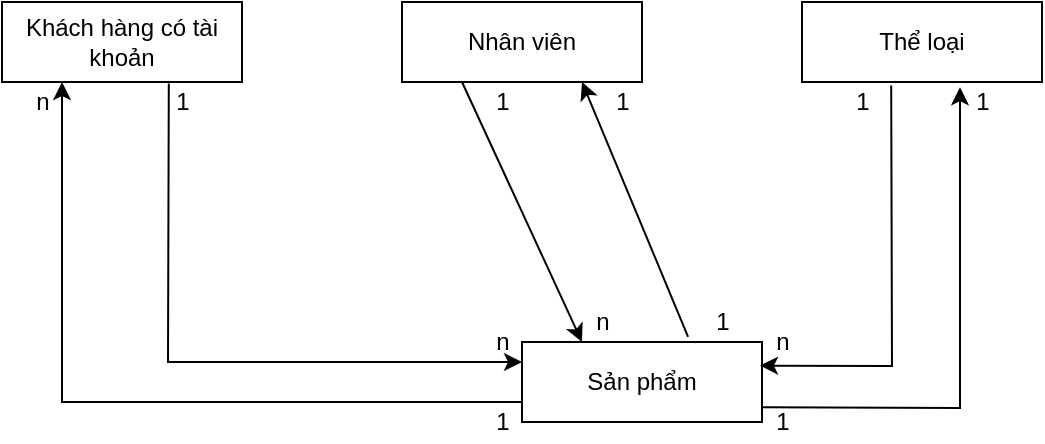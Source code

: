 <mxfile version="15.9.6" type="github">
  <diagram id="RaSla2Lv3LTi6tBxDgmO" name="Page-1">
    <mxGraphModel dx="577" dy="461" grid="1" gridSize="10" guides="1" tooltips="1" connect="1" arrows="1" fold="1" page="1" pageScale="1" pageWidth="827" pageHeight="1169" math="0" shadow="0">
      <root>
        <mxCell id="0" />
        <mxCell id="1" parent="0" />
        <mxCell id="3iLbvf-cjYBncTffj65O-1" value="Khách hàng có tài khoản" style="rounded=0;whiteSpace=wrap;html=1;" vertex="1" parent="1">
          <mxGeometry x="110" y="120" width="120" height="40" as="geometry" />
        </mxCell>
        <mxCell id="3iLbvf-cjYBncTffj65O-2" value="Nhân viên" style="rounded=0;whiteSpace=wrap;html=1;" vertex="1" parent="1">
          <mxGeometry x="310" y="120" width="120" height="40" as="geometry" />
        </mxCell>
        <mxCell id="3iLbvf-cjYBncTffj65O-3" value="Thể loại" style="rounded=0;whiteSpace=wrap;html=1;" vertex="1" parent="1">
          <mxGeometry x="510" y="120" width="120" height="40" as="geometry" />
        </mxCell>
        <mxCell id="3iLbvf-cjYBncTffj65O-4" value="Sản phẩm" style="rounded=0;whiteSpace=wrap;html=1;" vertex="1" parent="1">
          <mxGeometry x="370" y="290" width="120" height="40" as="geometry" />
        </mxCell>
        <mxCell id="3iLbvf-cjYBncTffj65O-5" value="" style="endArrow=classic;html=1;rounded=0;entryX=0.25;entryY=0;entryDx=0;entryDy=0;exitX=0.25;exitY=1;exitDx=0;exitDy=0;" edge="1" parent="1" source="3iLbvf-cjYBncTffj65O-2" target="3iLbvf-cjYBncTffj65O-4">
          <mxGeometry width="50" height="50" relative="1" as="geometry">
            <mxPoint x="370" y="230" as="sourcePoint" />
            <mxPoint x="420" y="180" as="targetPoint" />
          </mxGeometry>
        </mxCell>
        <mxCell id="3iLbvf-cjYBncTffj65O-6" value="1" style="text;html=1;align=center;verticalAlign=middle;resizable=0;points=[];autosize=1;strokeColor=none;fillColor=none;" vertex="1" parent="1">
          <mxGeometry x="350" y="160" width="20" height="20" as="geometry" />
        </mxCell>
        <mxCell id="3iLbvf-cjYBncTffj65O-7" value="n" style="text;html=1;align=center;verticalAlign=middle;resizable=0;points=[];autosize=1;strokeColor=none;fillColor=none;" vertex="1" parent="1">
          <mxGeometry x="400" y="270" width="20" height="20" as="geometry" />
        </mxCell>
        <mxCell id="3iLbvf-cjYBncTffj65O-8" value="" style="endArrow=classic;html=1;rounded=0;entryX=0.75;entryY=1;entryDx=0;entryDy=0;exitX=0.692;exitY=-0.065;exitDx=0;exitDy=0;exitPerimeter=0;" edge="1" parent="1" source="3iLbvf-cjYBncTffj65O-4" target="3iLbvf-cjYBncTffj65O-2">
          <mxGeometry width="50" height="50" relative="1" as="geometry">
            <mxPoint x="390" y="230" as="sourcePoint" />
            <mxPoint x="420" y="180" as="targetPoint" />
          </mxGeometry>
        </mxCell>
        <mxCell id="3iLbvf-cjYBncTffj65O-9" value="1" style="text;html=1;align=center;verticalAlign=middle;resizable=0;points=[];autosize=1;strokeColor=none;fillColor=none;" vertex="1" parent="1">
          <mxGeometry x="410" y="160" width="20" height="20" as="geometry" />
        </mxCell>
        <mxCell id="3iLbvf-cjYBncTffj65O-10" value="1" style="text;html=1;align=center;verticalAlign=middle;resizable=0;points=[];autosize=1;strokeColor=none;fillColor=none;" vertex="1" parent="1">
          <mxGeometry x="460" y="270" width="20" height="20" as="geometry" />
        </mxCell>
        <mxCell id="3iLbvf-cjYBncTffj65O-11" value="1" style="text;html=1;align=center;verticalAlign=middle;resizable=0;points=[];autosize=1;strokeColor=none;fillColor=none;" vertex="1" parent="1">
          <mxGeometry x="530" y="160" width="20" height="20" as="geometry" />
        </mxCell>
        <mxCell id="3iLbvf-cjYBncTffj65O-12" value="1" style="text;html=1;align=center;verticalAlign=middle;resizable=0;points=[];autosize=1;strokeColor=none;fillColor=none;" vertex="1" parent="1">
          <mxGeometry x="590" y="160" width="20" height="20" as="geometry" />
        </mxCell>
        <mxCell id="3iLbvf-cjYBncTffj65O-13" value="1" style="text;html=1;align=center;verticalAlign=middle;resizable=0;points=[];autosize=1;strokeColor=none;fillColor=none;" vertex="1" parent="1">
          <mxGeometry x="490" y="320" width="20" height="20" as="geometry" />
        </mxCell>
        <mxCell id="3iLbvf-cjYBncTffj65O-14" value="n" style="text;html=1;align=center;verticalAlign=middle;resizable=0;points=[];autosize=1;strokeColor=none;fillColor=none;" vertex="1" parent="1">
          <mxGeometry x="490" y="280" width="20" height="20" as="geometry" />
        </mxCell>
        <mxCell id="3iLbvf-cjYBncTffj65O-15" value="" style="endArrow=classic;html=1;rounded=0;entryX=-0.05;entryY=0.13;entryDx=0;entryDy=0;entryPerimeter=0;exitX=-0.01;exitY=0.13;exitDx=0;exitDy=0;exitPerimeter=0;" edge="1" parent="1" source="3iLbvf-cjYBncTffj65O-13" target="3iLbvf-cjYBncTffj65O-12">
          <mxGeometry width="50" height="50" relative="1" as="geometry">
            <mxPoint x="589" y="320" as="sourcePoint" />
            <mxPoint x="430" y="180" as="targetPoint" />
            <Array as="points">
              <mxPoint x="589" y="323" />
            </Array>
          </mxGeometry>
        </mxCell>
        <mxCell id="3iLbvf-cjYBncTffj65O-16" value="" style="endArrow=classic;html=1;rounded=0;entryX=-0.05;entryY=1.09;entryDx=0;entryDy=0;exitX=1.23;exitY=0.09;exitDx=0;exitDy=0;exitPerimeter=0;entryPerimeter=0;" edge="1" parent="1" source="3iLbvf-cjYBncTffj65O-11" target="3iLbvf-cjYBncTffj65O-14">
          <mxGeometry width="50" height="50" relative="1" as="geometry">
            <mxPoint x="380" y="230" as="sourcePoint" />
            <mxPoint x="430" y="180" as="targetPoint" />
            <Array as="points">
              <mxPoint x="555" y="302" />
            </Array>
          </mxGeometry>
        </mxCell>
        <mxCell id="3iLbvf-cjYBncTffj65O-18" value="" style="endArrow=classic;html=1;rounded=0;exitX=0.695;exitY=1.02;exitDx=0;exitDy=0;exitPerimeter=0;entryX=0;entryY=0.25;entryDx=0;entryDy=0;" edge="1" parent="1" source="3iLbvf-cjYBncTffj65O-1" target="3iLbvf-cjYBncTffj65O-4">
          <mxGeometry width="50" height="50" relative="1" as="geometry">
            <mxPoint x="330" y="250" as="sourcePoint" />
            <mxPoint x="380" y="200" as="targetPoint" />
            <Array as="points">
              <mxPoint x="193" y="300" />
            </Array>
          </mxGeometry>
        </mxCell>
        <mxCell id="3iLbvf-cjYBncTffj65O-19" value="" style="endArrow=classic;html=1;rounded=0;exitX=0;exitY=0.75;exitDx=0;exitDy=0;entryX=0.25;entryY=1;entryDx=0;entryDy=0;" edge="1" parent="1" source="3iLbvf-cjYBncTffj65O-4" target="3iLbvf-cjYBncTffj65O-1">
          <mxGeometry width="50" height="50" relative="1" as="geometry">
            <mxPoint x="330" y="250" as="sourcePoint" />
            <mxPoint x="380" y="200" as="targetPoint" />
            <Array as="points">
              <mxPoint x="140" y="320" />
            </Array>
          </mxGeometry>
        </mxCell>
        <mxCell id="3iLbvf-cjYBncTffj65O-20" value="1" style="text;html=1;align=center;verticalAlign=middle;resizable=0;points=[];autosize=1;strokeColor=none;fillColor=none;" vertex="1" parent="1">
          <mxGeometry x="190" y="160" width="20" height="20" as="geometry" />
        </mxCell>
        <mxCell id="3iLbvf-cjYBncTffj65O-21" value="n" style="text;html=1;align=center;verticalAlign=middle;resizable=0;points=[];autosize=1;strokeColor=none;fillColor=none;" vertex="1" parent="1">
          <mxGeometry x="350" y="280" width="20" height="20" as="geometry" />
        </mxCell>
        <mxCell id="3iLbvf-cjYBncTffj65O-22" value="1" style="text;html=1;align=center;verticalAlign=middle;resizable=0;points=[];autosize=1;strokeColor=none;fillColor=none;" vertex="1" parent="1">
          <mxGeometry x="350" y="320" width="20" height="20" as="geometry" />
        </mxCell>
        <mxCell id="3iLbvf-cjYBncTffj65O-23" value="n" style="text;html=1;align=center;verticalAlign=middle;resizable=0;points=[];autosize=1;strokeColor=none;fillColor=none;" vertex="1" parent="1">
          <mxGeometry x="120" y="160" width="20" height="20" as="geometry" />
        </mxCell>
      </root>
    </mxGraphModel>
  </diagram>
</mxfile>
